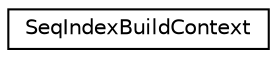 digraph G
{
  edge [fontname="Helvetica",fontsize="10",labelfontname="Helvetica",labelfontsize="10"];
  node [fontname="Helvetica",fontsize="10",shape=record];
  rankdir=LR;
  Node1 [label="SeqIndexBuildContext",height=0.2,width=0.4,color="black", fillcolor="white", style="filled",URL="$da/d4a/structSeqIndexBuildContext.html"];
}
